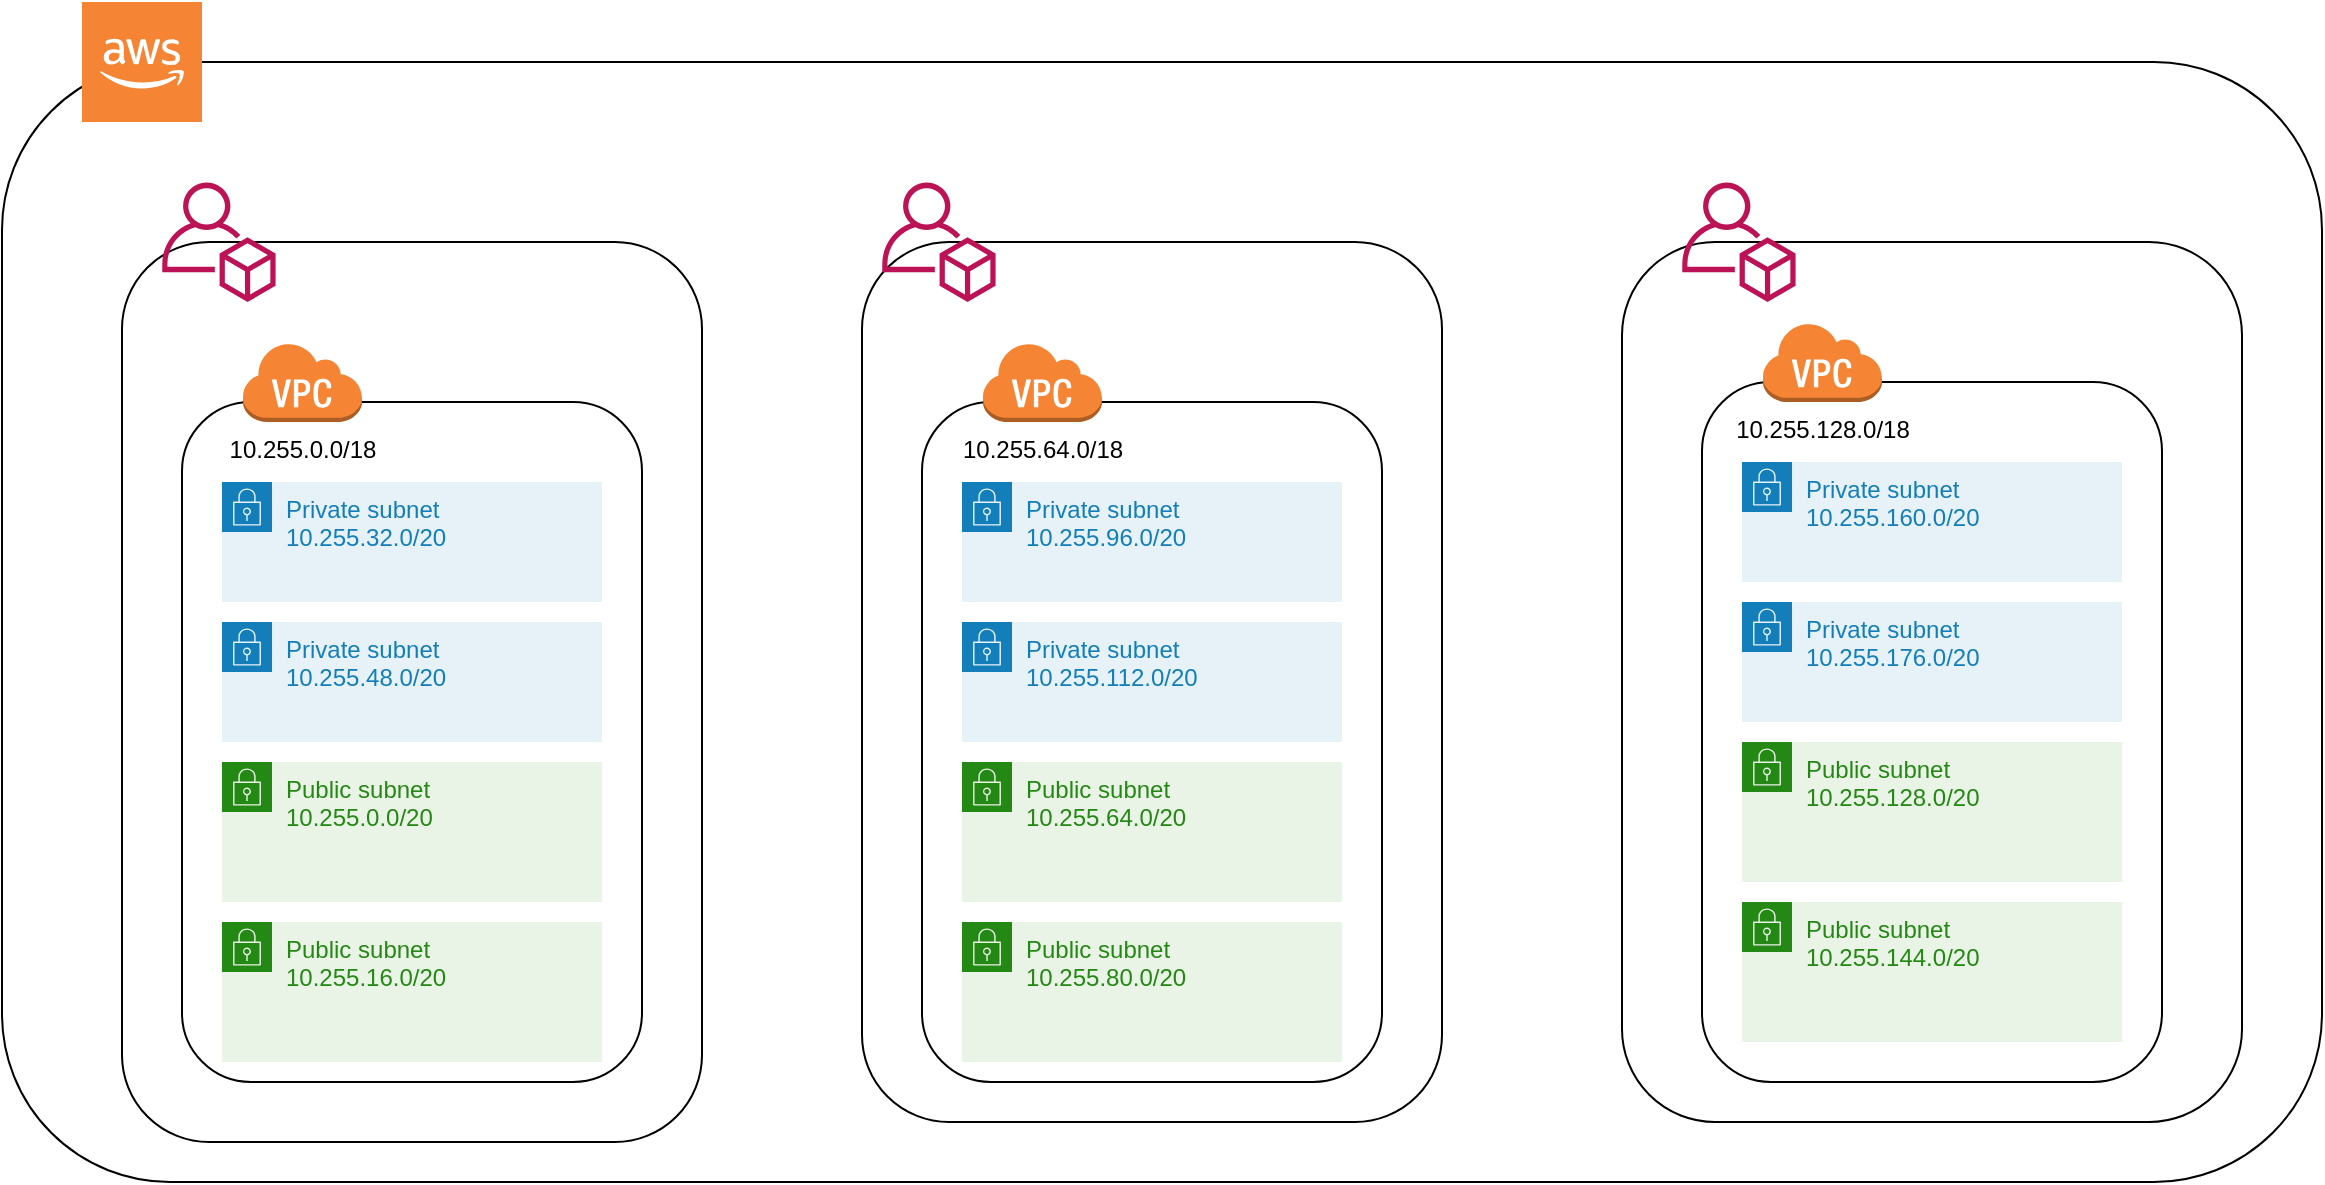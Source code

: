 <mxfile version="14.7.7" type="device"><diagram id="LHvmTnJqu9t744IzP5UV" name="Page-1"><mxGraphModel dx="1422" dy="808" grid="1" gridSize="10" guides="1" tooltips="1" connect="1" arrows="1" fold="1" page="1" pageScale="1" pageWidth="850" pageHeight="1100" math="0" shadow="0"><root><mxCell id="0"/><mxCell id="1" parent="0"/><mxCell id="8iPezI6lq6qE6LE7w4Ku-1" value="" style="rounded=1;whiteSpace=wrap;html=1;" vertex="1" parent="1"><mxGeometry x="40" y="100" width="1160" height="560" as="geometry"/></mxCell><mxCell id="8iPezI6lq6qE6LE7w4Ku-2" value="" style="outlineConnect=0;dashed=0;verticalLabelPosition=bottom;verticalAlign=top;align=center;html=1;shape=mxgraph.aws3.cloud_2;fillColor=#F58534;gradientColor=none;" vertex="1" parent="1"><mxGeometry x="80" y="70" width="60" height="60" as="geometry"/></mxCell><mxCell id="8iPezI6lq6qE6LE7w4Ku-3" value="" style="rounded=1;whiteSpace=wrap;html=1;" vertex="1" parent="1"><mxGeometry x="100" y="190" width="290" height="450" as="geometry"/></mxCell><mxCell id="8iPezI6lq6qE6LE7w4Ku-4" value="" style="rounded=1;whiteSpace=wrap;html=1;" vertex="1" parent="1"><mxGeometry x="470" y="190" width="290" height="440" as="geometry"/></mxCell><mxCell id="8iPezI6lq6qE6LE7w4Ku-5" value="" style="rounded=1;whiteSpace=wrap;html=1;" vertex="1" parent="1"><mxGeometry x="850" y="190" width="310" height="440" as="geometry"/></mxCell><mxCell id="8iPezI6lq6qE6LE7w4Ku-6" value="dev-account" style="outlineConnect=0;gradientColor=none;fillColor=#BC1356;strokeColor=none;dashed=0;verticalLabelPosition=bottom;verticalAlign=top;align=center;html=1;fontSize=12;fontStyle=0;aspect=fixed;pointerEvents=1;shape=mxgraph.aws4.organizations_account;fontColor=#FFFFFF;" vertex="1" parent="1"><mxGeometry x="120" y="160" width="56.92" height="60" as="geometry"/></mxCell><mxCell id="8iPezI6lq6qE6LE7w4Ku-7" value="&lt;font color=&quot;#ffffff&quot;&gt;prod-account&lt;/font&gt;" style="outlineConnect=0;fontColor=#232F3E;gradientColor=none;fillColor=#BC1356;strokeColor=none;dashed=0;verticalLabelPosition=bottom;verticalAlign=top;align=center;html=1;fontSize=12;fontStyle=0;aspect=fixed;pointerEvents=1;shape=mxgraph.aws4.organizations_account;" vertex="1" parent="1"><mxGeometry x="880" y="160" width="56.92" height="60" as="geometry"/></mxCell><mxCell id="8iPezI6lq6qE6LE7w4Ku-8" value="&lt;font color=&quot;#ffffff&quot;&gt;stage-account&lt;/font&gt;" style="outlineConnect=0;fontColor=#232F3E;gradientColor=none;fillColor=#BC1356;strokeColor=none;dashed=0;verticalLabelPosition=bottom;verticalAlign=top;align=center;html=1;fontSize=12;fontStyle=0;aspect=fixed;pointerEvents=1;shape=mxgraph.aws4.organizations_account;" vertex="1" parent="1"><mxGeometry x="480" y="160" width="56.92" height="60" as="geometry"/></mxCell><mxCell id="8iPezI6lq6qE6LE7w4Ku-9" value="" style="rounded=1;whiteSpace=wrap;html=1;" vertex="1" parent="1"><mxGeometry x="130" y="270" width="230" height="340" as="geometry"/></mxCell><mxCell id="8iPezI6lq6qE6LE7w4Ku-10" value="" style="rounded=1;whiteSpace=wrap;html=1;" vertex="1" parent="1"><mxGeometry x="500" y="270" width="230" height="340" as="geometry"/></mxCell><mxCell id="8iPezI6lq6qE6LE7w4Ku-11" value="" style="rounded=1;whiteSpace=wrap;html=1;" vertex="1" parent="1"><mxGeometry x="890" y="260" width="230" height="350" as="geometry"/></mxCell><mxCell id="8iPezI6lq6qE6LE7w4Ku-12" value="10.255.0.0/18" style="outlineConnect=0;dashed=0;verticalLabelPosition=bottom;verticalAlign=top;align=center;html=1;shape=mxgraph.aws3.virtual_private_cloud;fillColor=#F58534;gradientColor=none;" vertex="1" parent="1"><mxGeometry x="160" y="240" width="60" height="40" as="geometry"/></mxCell><mxCell id="8iPezI6lq6qE6LE7w4Ku-13" value="10.255.64.0/18" style="outlineConnect=0;dashed=0;verticalLabelPosition=bottom;verticalAlign=top;align=center;html=1;shape=mxgraph.aws3.virtual_private_cloud;fillColor=#F58534;gradientColor=none;" vertex="1" parent="1"><mxGeometry x="530" y="240" width="60" height="40" as="geometry"/></mxCell><mxCell id="8iPezI6lq6qE6LE7w4Ku-14" value="10.255.128.0/18" style="outlineConnect=0;dashed=0;verticalLabelPosition=bottom;verticalAlign=top;align=center;html=1;shape=mxgraph.aws3.virtual_private_cloud;fillColor=#F58534;gradientColor=none;" vertex="1" parent="1"><mxGeometry x="920" y="230" width="60" height="40" as="geometry"/></mxCell><mxCell id="8iPezI6lq6qE6LE7w4Ku-16" value="Private subnet&lt;br&gt;10.255.32.0/20" style="points=[[0,0],[0.25,0],[0.5,0],[0.75,0],[1,0],[1,0.25],[1,0.5],[1,0.75],[1,1],[0.75,1],[0.5,1],[0.25,1],[0,1],[0,0.75],[0,0.5],[0,0.25]];outlineConnect=0;gradientColor=none;html=1;whiteSpace=wrap;fontSize=12;fontStyle=0;shape=mxgraph.aws4.group;grIcon=mxgraph.aws4.group_security_group;grStroke=0;strokeColor=#147EBA;fillColor=#E6F2F8;verticalAlign=top;align=left;spacingLeft=30;fontColor=#147EBA;dashed=0;" vertex="1" parent="1"><mxGeometry x="150" y="310" width="190" height="60" as="geometry"/></mxCell><mxCell id="8iPezI6lq6qE6LE7w4Ku-18" value="Private subnet&lt;br&gt;10.255.48.0/20" style="points=[[0,0],[0.25,0],[0.5,0],[0.75,0],[1,0],[1,0.25],[1,0.5],[1,0.75],[1,1],[0.75,1],[0.5,1],[0.25,1],[0,1],[0,0.75],[0,0.5],[0,0.25]];outlineConnect=0;gradientColor=none;html=1;whiteSpace=wrap;fontSize=12;fontStyle=0;shape=mxgraph.aws4.group;grIcon=mxgraph.aws4.group_security_group;grStroke=0;strokeColor=#147EBA;fillColor=#E6F2F8;verticalAlign=top;align=left;spacingLeft=30;fontColor=#147EBA;dashed=0;" vertex="1" parent="1"><mxGeometry x="150" y="380" width="190" height="60" as="geometry"/></mxCell><mxCell id="8iPezI6lq6qE6LE7w4Ku-19" value="Public subnet&lt;br&gt;10.255.0.0/20" style="points=[[0,0],[0.25,0],[0.5,0],[0.75,0],[1,0],[1,0.25],[1,0.5],[1,0.75],[1,1],[0.75,1],[0.5,1],[0.25,1],[0,1],[0,0.75],[0,0.5],[0,0.25]];outlineConnect=0;gradientColor=none;html=1;whiteSpace=wrap;fontSize=12;fontStyle=0;shape=mxgraph.aws4.group;grIcon=mxgraph.aws4.group_security_group;grStroke=0;strokeColor=#248814;fillColor=#E9F3E6;verticalAlign=top;align=left;spacingLeft=30;fontColor=#248814;dashed=0;" vertex="1" parent="1"><mxGeometry x="150" y="450" width="190" height="70" as="geometry"/></mxCell><mxCell id="8iPezI6lq6qE6LE7w4Ku-20" value="Public subnet&lt;br&gt;10.255.16.0/20" style="points=[[0,0],[0.25,0],[0.5,0],[0.75,0],[1,0],[1,0.25],[1,0.5],[1,0.75],[1,1],[0.75,1],[0.5,1],[0.25,1],[0,1],[0,0.75],[0,0.5],[0,0.25]];outlineConnect=0;gradientColor=none;html=1;whiteSpace=wrap;fontSize=12;fontStyle=0;shape=mxgraph.aws4.group;grIcon=mxgraph.aws4.group_security_group;grStroke=0;strokeColor=#248814;fillColor=#E9F3E6;verticalAlign=top;align=left;spacingLeft=30;fontColor=#248814;dashed=0;" vertex="1" parent="1"><mxGeometry x="150" y="530" width="190" height="70" as="geometry"/></mxCell><mxCell id="8iPezI6lq6qE6LE7w4Ku-21" value="Private subnet&lt;br&gt;10.255.96.0/20" style="points=[[0,0],[0.25,0],[0.5,0],[0.75,0],[1,0],[1,0.25],[1,0.5],[1,0.75],[1,1],[0.75,1],[0.5,1],[0.25,1],[0,1],[0,0.75],[0,0.5],[0,0.25]];outlineConnect=0;gradientColor=none;html=1;whiteSpace=wrap;fontSize=12;fontStyle=0;shape=mxgraph.aws4.group;grIcon=mxgraph.aws4.group_security_group;grStroke=0;strokeColor=#147EBA;fillColor=#E6F2F8;verticalAlign=top;align=left;spacingLeft=30;fontColor=#147EBA;dashed=0;" vertex="1" parent="1"><mxGeometry x="520" y="310" width="190" height="60" as="geometry"/></mxCell><mxCell id="8iPezI6lq6qE6LE7w4Ku-22" value="Private subnet&lt;br&gt;10.255.112.0/20" style="points=[[0,0],[0.25,0],[0.5,0],[0.75,0],[1,0],[1,0.25],[1,0.5],[1,0.75],[1,1],[0.75,1],[0.5,1],[0.25,1],[0,1],[0,0.75],[0,0.5],[0,0.25]];outlineConnect=0;gradientColor=none;html=1;whiteSpace=wrap;fontSize=12;fontStyle=0;shape=mxgraph.aws4.group;grIcon=mxgraph.aws4.group_security_group;grStroke=0;strokeColor=#147EBA;fillColor=#E6F2F8;verticalAlign=top;align=left;spacingLeft=30;fontColor=#147EBA;dashed=0;" vertex="1" parent="1"><mxGeometry x="520" y="380" width="190" height="60" as="geometry"/></mxCell><mxCell id="8iPezI6lq6qE6LE7w4Ku-23" value="Public subnet&lt;br&gt;10.255.64.0/20" style="points=[[0,0],[0.25,0],[0.5,0],[0.75,0],[1,0],[1,0.25],[1,0.5],[1,0.75],[1,1],[0.75,1],[0.5,1],[0.25,1],[0,1],[0,0.75],[0,0.5],[0,0.25]];outlineConnect=0;gradientColor=none;html=1;whiteSpace=wrap;fontSize=12;fontStyle=0;shape=mxgraph.aws4.group;grIcon=mxgraph.aws4.group_security_group;grStroke=0;strokeColor=#248814;fillColor=#E9F3E6;verticalAlign=top;align=left;spacingLeft=30;fontColor=#248814;dashed=0;" vertex="1" parent="1"><mxGeometry x="520" y="450" width="190" height="70" as="geometry"/></mxCell><mxCell id="8iPezI6lq6qE6LE7w4Ku-24" value="Public subnet&lt;br&gt;10.255.80.0/20" style="points=[[0,0],[0.25,0],[0.5,0],[0.75,0],[1,0],[1,0.25],[1,0.5],[1,0.75],[1,1],[0.75,1],[0.5,1],[0.25,1],[0,1],[0,0.75],[0,0.5],[0,0.25]];outlineConnect=0;gradientColor=none;html=1;whiteSpace=wrap;fontSize=12;fontStyle=0;shape=mxgraph.aws4.group;grIcon=mxgraph.aws4.group_security_group;grStroke=0;strokeColor=#248814;fillColor=#E9F3E6;verticalAlign=top;align=left;spacingLeft=30;fontColor=#248814;dashed=0;" vertex="1" parent="1"><mxGeometry x="520" y="530" width="190" height="70" as="geometry"/></mxCell><mxCell id="8iPezI6lq6qE6LE7w4Ku-25" value="Private subnet&lt;br&gt;10.255.160.0/20" style="points=[[0,0],[0.25,0],[0.5,0],[0.75,0],[1,0],[1,0.25],[1,0.5],[1,0.75],[1,1],[0.75,1],[0.5,1],[0.25,1],[0,1],[0,0.75],[0,0.5],[0,0.25]];outlineConnect=0;gradientColor=none;html=1;whiteSpace=wrap;fontSize=12;fontStyle=0;shape=mxgraph.aws4.group;grIcon=mxgraph.aws4.group_security_group;grStroke=0;strokeColor=#147EBA;fillColor=#E6F2F8;verticalAlign=top;align=left;spacingLeft=30;fontColor=#147EBA;dashed=0;" vertex="1" parent="1"><mxGeometry x="910" y="300" width="190" height="60" as="geometry"/></mxCell><mxCell id="8iPezI6lq6qE6LE7w4Ku-26" value="Private subnet&lt;br&gt;10.255.176.0/20" style="points=[[0,0],[0.25,0],[0.5,0],[0.75,0],[1,0],[1,0.25],[1,0.5],[1,0.75],[1,1],[0.75,1],[0.5,1],[0.25,1],[0,1],[0,0.75],[0,0.5],[0,0.25]];outlineConnect=0;gradientColor=none;html=1;whiteSpace=wrap;fontSize=12;fontStyle=0;shape=mxgraph.aws4.group;grIcon=mxgraph.aws4.group_security_group;grStroke=0;strokeColor=#147EBA;fillColor=#E6F2F8;verticalAlign=top;align=left;spacingLeft=30;fontColor=#147EBA;dashed=0;" vertex="1" parent="1"><mxGeometry x="910" y="370" width="190" height="60" as="geometry"/></mxCell><mxCell id="8iPezI6lq6qE6LE7w4Ku-27" value="Public subnet&lt;br&gt;10.255.128.0/20" style="points=[[0,0],[0.25,0],[0.5,0],[0.75,0],[1,0],[1,0.25],[1,0.5],[1,0.75],[1,1],[0.75,1],[0.5,1],[0.25,1],[0,1],[0,0.75],[0,0.5],[0,0.25]];outlineConnect=0;gradientColor=none;html=1;whiteSpace=wrap;fontSize=12;fontStyle=0;shape=mxgraph.aws4.group;grIcon=mxgraph.aws4.group_security_group;grStroke=0;strokeColor=#248814;fillColor=#E9F3E6;verticalAlign=top;align=left;spacingLeft=30;fontColor=#248814;dashed=0;" vertex="1" parent="1"><mxGeometry x="910" y="440" width="190" height="70" as="geometry"/></mxCell><mxCell id="8iPezI6lq6qE6LE7w4Ku-28" value="Public subnet&lt;br&gt;10.255.144.0/20" style="points=[[0,0],[0.25,0],[0.5,0],[0.75,0],[1,0],[1,0.25],[1,0.5],[1,0.75],[1,1],[0.75,1],[0.5,1],[0.25,1],[0,1],[0,0.75],[0,0.5],[0,0.25]];outlineConnect=0;gradientColor=none;html=1;whiteSpace=wrap;fontSize=12;fontStyle=0;shape=mxgraph.aws4.group;grIcon=mxgraph.aws4.group_security_group;grStroke=0;strokeColor=#248814;fillColor=#E9F3E6;verticalAlign=top;align=left;spacingLeft=30;fontColor=#248814;dashed=0;" vertex="1" parent="1"><mxGeometry x="910" y="520" width="190" height="70" as="geometry"/></mxCell></root></mxGraphModel></diagram></mxfile>